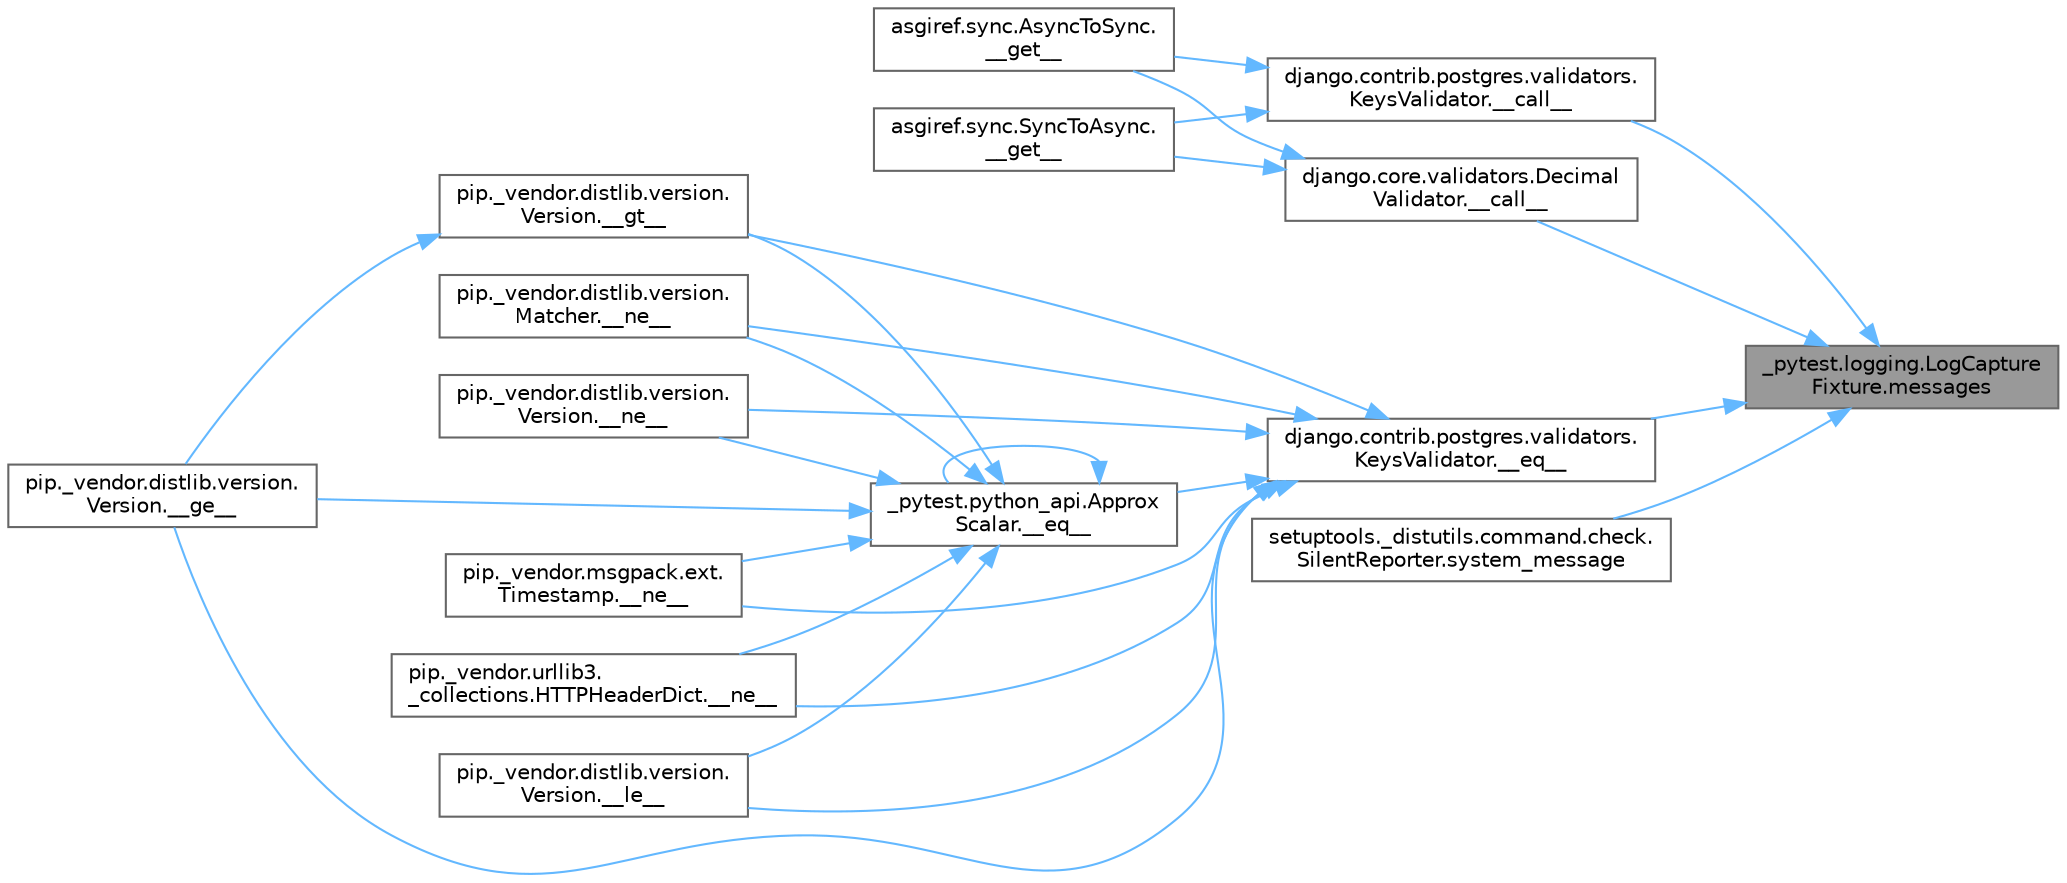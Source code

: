 digraph "_pytest.logging.LogCaptureFixture.messages"
{
 // LATEX_PDF_SIZE
  bgcolor="transparent";
  edge [fontname=Helvetica,fontsize=10,labelfontname=Helvetica,labelfontsize=10];
  node [fontname=Helvetica,fontsize=10,shape=box,height=0.2,width=0.4];
  rankdir="RL";
  Node1 [id="Node000001",label="_pytest.logging.LogCapture\lFixture.messages",height=0.2,width=0.4,color="gray40", fillcolor="grey60", style="filled", fontcolor="black",tooltip=" "];
  Node1 -> Node2 [id="edge1_Node000001_Node000002",dir="back",color="steelblue1",style="solid",tooltip=" "];
  Node2 [id="Node000002",label="django.contrib.postgres.validators.\lKeysValidator.__call__",height=0.2,width=0.4,color="grey40", fillcolor="white", style="filled",URL="$classdjango_1_1contrib_1_1postgres_1_1validators_1_1_keys_validator.html#aa12ba221664bb002f5c6460ff524de8c",tooltip=" "];
  Node2 -> Node3 [id="edge2_Node000002_Node000003",dir="back",color="steelblue1",style="solid",tooltip=" "];
  Node3 [id="Node000003",label="asgiref.sync.AsyncToSync.\l__get__",height=0.2,width=0.4,color="grey40", fillcolor="white", style="filled",URL="$classasgiref_1_1sync_1_1_async_to_sync.html#a23e9ef7a73da98dad9e3f4e65846969b",tooltip=" "];
  Node2 -> Node4 [id="edge3_Node000002_Node000004",dir="back",color="steelblue1",style="solid",tooltip=" "];
  Node4 [id="Node000004",label="asgiref.sync.SyncToAsync.\l__get__",height=0.2,width=0.4,color="grey40", fillcolor="white", style="filled",URL="$classasgiref_1_1sync_1_1_sync_to_async.html#aebdfbe3f01079a529fd2f39810597381",tooltip=" "];
  Node1 -> Node5 [id="edge4_Node000001_Node000005",dir="back",color="steelblue1",style="solid",tooltip=" "];
  Node5 [id="Node000005",label="django.core.validators.Decimal\lValidator.__call__",height=0.2,width=0.4,color="grey40", fillcolor="white", style="filled",URL="$classdjango_1_1core_1_1validators_1_1_decimal_validator.html#a471fbff7516271068ab05a09bb974ca9",tooltip=" "];
  Node5 -> Node3 [id="edge5_Node000005_Node000003",dir="back",color="steelblue1",style="solid",tooltip=" "];
  Node5 -> Node4 [id="edge6_Node000005_Node000004",dir="back",color="steelblue1",style="solid",tooltip=" "];
  Node1 -> Node6 [id="edge7_Node000001_Node000006",dir="back",color="steelblue1",style="solid",tooltip=" "];
  Node6 [id="Node000006",label="django.contrib.postgres.validators.\lKeysValidator.__eq__",height=0.2,width=0.4,color="grey40", fillcolor="white", style="filled",URL="$classdjango_1_1contrib_1_1postgres_1_1validators_1_1_keys_validator.html#aaf048806faa7c623c95a6a23a1641c03",tooltip=" "];
  Node6 -> Node7 [id="edge8_Node000006_Node000007",dir="back",color="steelblue1",style="solid",tooltip=" "];
  Node7 [id="Node000007",label="_pytest.python_api.Approx\lScalar.__eq__",height=0.2,width=0.4,color="grey40", fillcolor="white", style="filled",URL="$class__pytest_1_1python__api_1_1_approx_scalar.html#af4601ee4ca7409927f88c83ebfc3d923",tooltip=" "];
  Node7 -> Node7 [id="edge9_Node000007_Node000007",dir="back",color="steelblue1",style="solid",tooltip=" "];
  Node7 -> Node8 [id="edge10_Node000007_Node000008",dir="back",color="steelblue1",style="solid",tooltip=" "];
  Node8 [id="Node000008",label="pip._vendor.distlib.version.\lVersion.__ge__",height=0.2,width=0.4,color="grey40", fillcolor="white", style="filled",URL="$classpip_1_1__vendor_1_1distlib_1_1version_1_1_version.html#aa6b7b889cebc687ddb5ed9040d01b1ec",tooltip=" "];
  Node7 -> Node9 [id="edge11_Node000007_Node000009",dir="back",color="steelblue1",style="solid",tooltip=" "];
  Node9 [id="Node000009",label="pip._vendor.distlib.version.\lVersion.__gt__",height=0.2,width=0.4,color="grey40", fillcolor="white", style="filled",URL="$classpip_1_1__vendor_1_1distlib_1_1version_1_1_version.html#a51cf0c8da1bb6829173ff6861b10cb5f",tooltip=" "];
  Node9 -> Node8 [id="edge12_Node000009_Node000008",dir="back",color="steelblue1",style="solid",tooltip=" "];
  Node7 -> Node10 [id="edge13_Node000007_Node000010",dir="back",color="steelblue1",style="solid",tooltip=" "];
  Node10 [id="Node000010",label="pip._vendor.distlib.version.\lVersion.__le__",height=0.2,width=0.4,color="grey40", fillcolor="white", style="filled",URL="$classpip_1_1__vendor_1_1distlib_1_1version_1_1_version.html#ae5e2c5d9b76377e286fcf92a382cbb8b",tooltip=" "];
  Node7 -> Node11 [id="edge14_Node000007_Node000011",dir="back",color="steelblue1",style="solid",tooltip=" "];
  Node11 [id="Node000011",label="pip._vendor.distlib.version.\lMatcher.__ne__",height=0.2,width=0.4,color="grey40", fillcolor="white", style="filled",URL="$classpip_1_1__vendor_1_1distlib_1_1version_1_1_matcher.html#a24f8f8a4686bff3018fee5d22f4e02f1",tooltip=" "];
  Node7 -> Node12 [id="edge15_Node000007_Node000012",dir="back",color="steelblue1",style="solid",tooltip=" "];
  Node12 [id="Node000012",label="pip._vendor.distlib.version.\lVersion.__ne__",height=0.2,width=0.4,color="grey40", fillcolor="white", style="filled",URL="$classpip_1_1__vendor_1_1distlib_1_1version_1_1_version.html#aea3cdf6db007318ab1a2e8d144e2a4a1",tooltip=" "];
  Node7 -> Node13 [id="edge16_Node000007_Node000013",dir="back",color="steelblue1",style="solid",tooltip=" "];
  Node13 [id="Node000013",label="pip._vendor.msgpack.ext.\lTimestamp.__ne__",height=0.2,width=0.4,color="grey40", fillcolor="white", style="filled",URL="$classpip_1_1__vendor_1_1msgpack_1_1ext_1_1_timestamp.html#ac38b8cada8075f7a1133b06bc99b2317",tooltip=" "];
  Node7 -> Node14 [id="edge17_Node000007_Node000014",dir="back",color="steelblue1",style="solid",tooltip=" "];
  Node14 [id="Node000014",label="pip._vendor.urllib3.\l_collections.HTTPHeaderDict.__ne__",height=0.2,width=0.4,color="grey40", fillcolor="white", style="filled",URL="$classpip_1_1__vendor_1_1urllib3_1_1__collections_1_1_h_t_t_p_header_dict.html#aa7766a9499d33160a1258e140e35a806",tooltip=" "];
  Node6 -> Node8 [id="edge18_Node000006_Node000008",dir="back",color="steelblue1",style="solid",tooltip=" "];
  Node6 -> Node9 [id="edge19_Node000006_Node000009",dir="back",color="steelblue1",style="solid",tooltip=" "];
  Node6 -> Node10 [id="edge20_Node000006_Node000010",dir="back",color="steelblue1",style="solid",tooltip=" "];
  Node6 -> Node11 [id="edge21_Node000006_Node000011",dir="back",color="steelblue1",style="solid",tooltip=" "];
  Node6 -> Node12 [id="edge22_Node000006_Node000012",dir="back",color="steelblue1",style="solid",tooltip=" "];
  Node6 -> Node13 [id="edge23_Node000006_Node000013",dir="back",color="steelblue1",style="solid",tooltip=" "];
  Node6 -> Node14 [id="edge24_Node000006_Node000014",dir="back",color="steelblue1",style="solid",tooltip=" "];
  Node1 -> Node15 [id="edge25_Node000001_Node000015",dir="back",color="steelblue1",style="solid",tooltip=" "];
  Node15 [id="Node000015",label="setuptools._distutils.command.check.\lSilentReporter.system_message",height=0.2,width=0.4,color="grey40", fillcolor="white", style="filled",URL="$classsetuptools_1_1__distutils_1_1command_1_1check_1_1_silent_reporter.html#a1afaaad10c6cd9f301cfd9432f3f8328",tooltip=" "];
}
